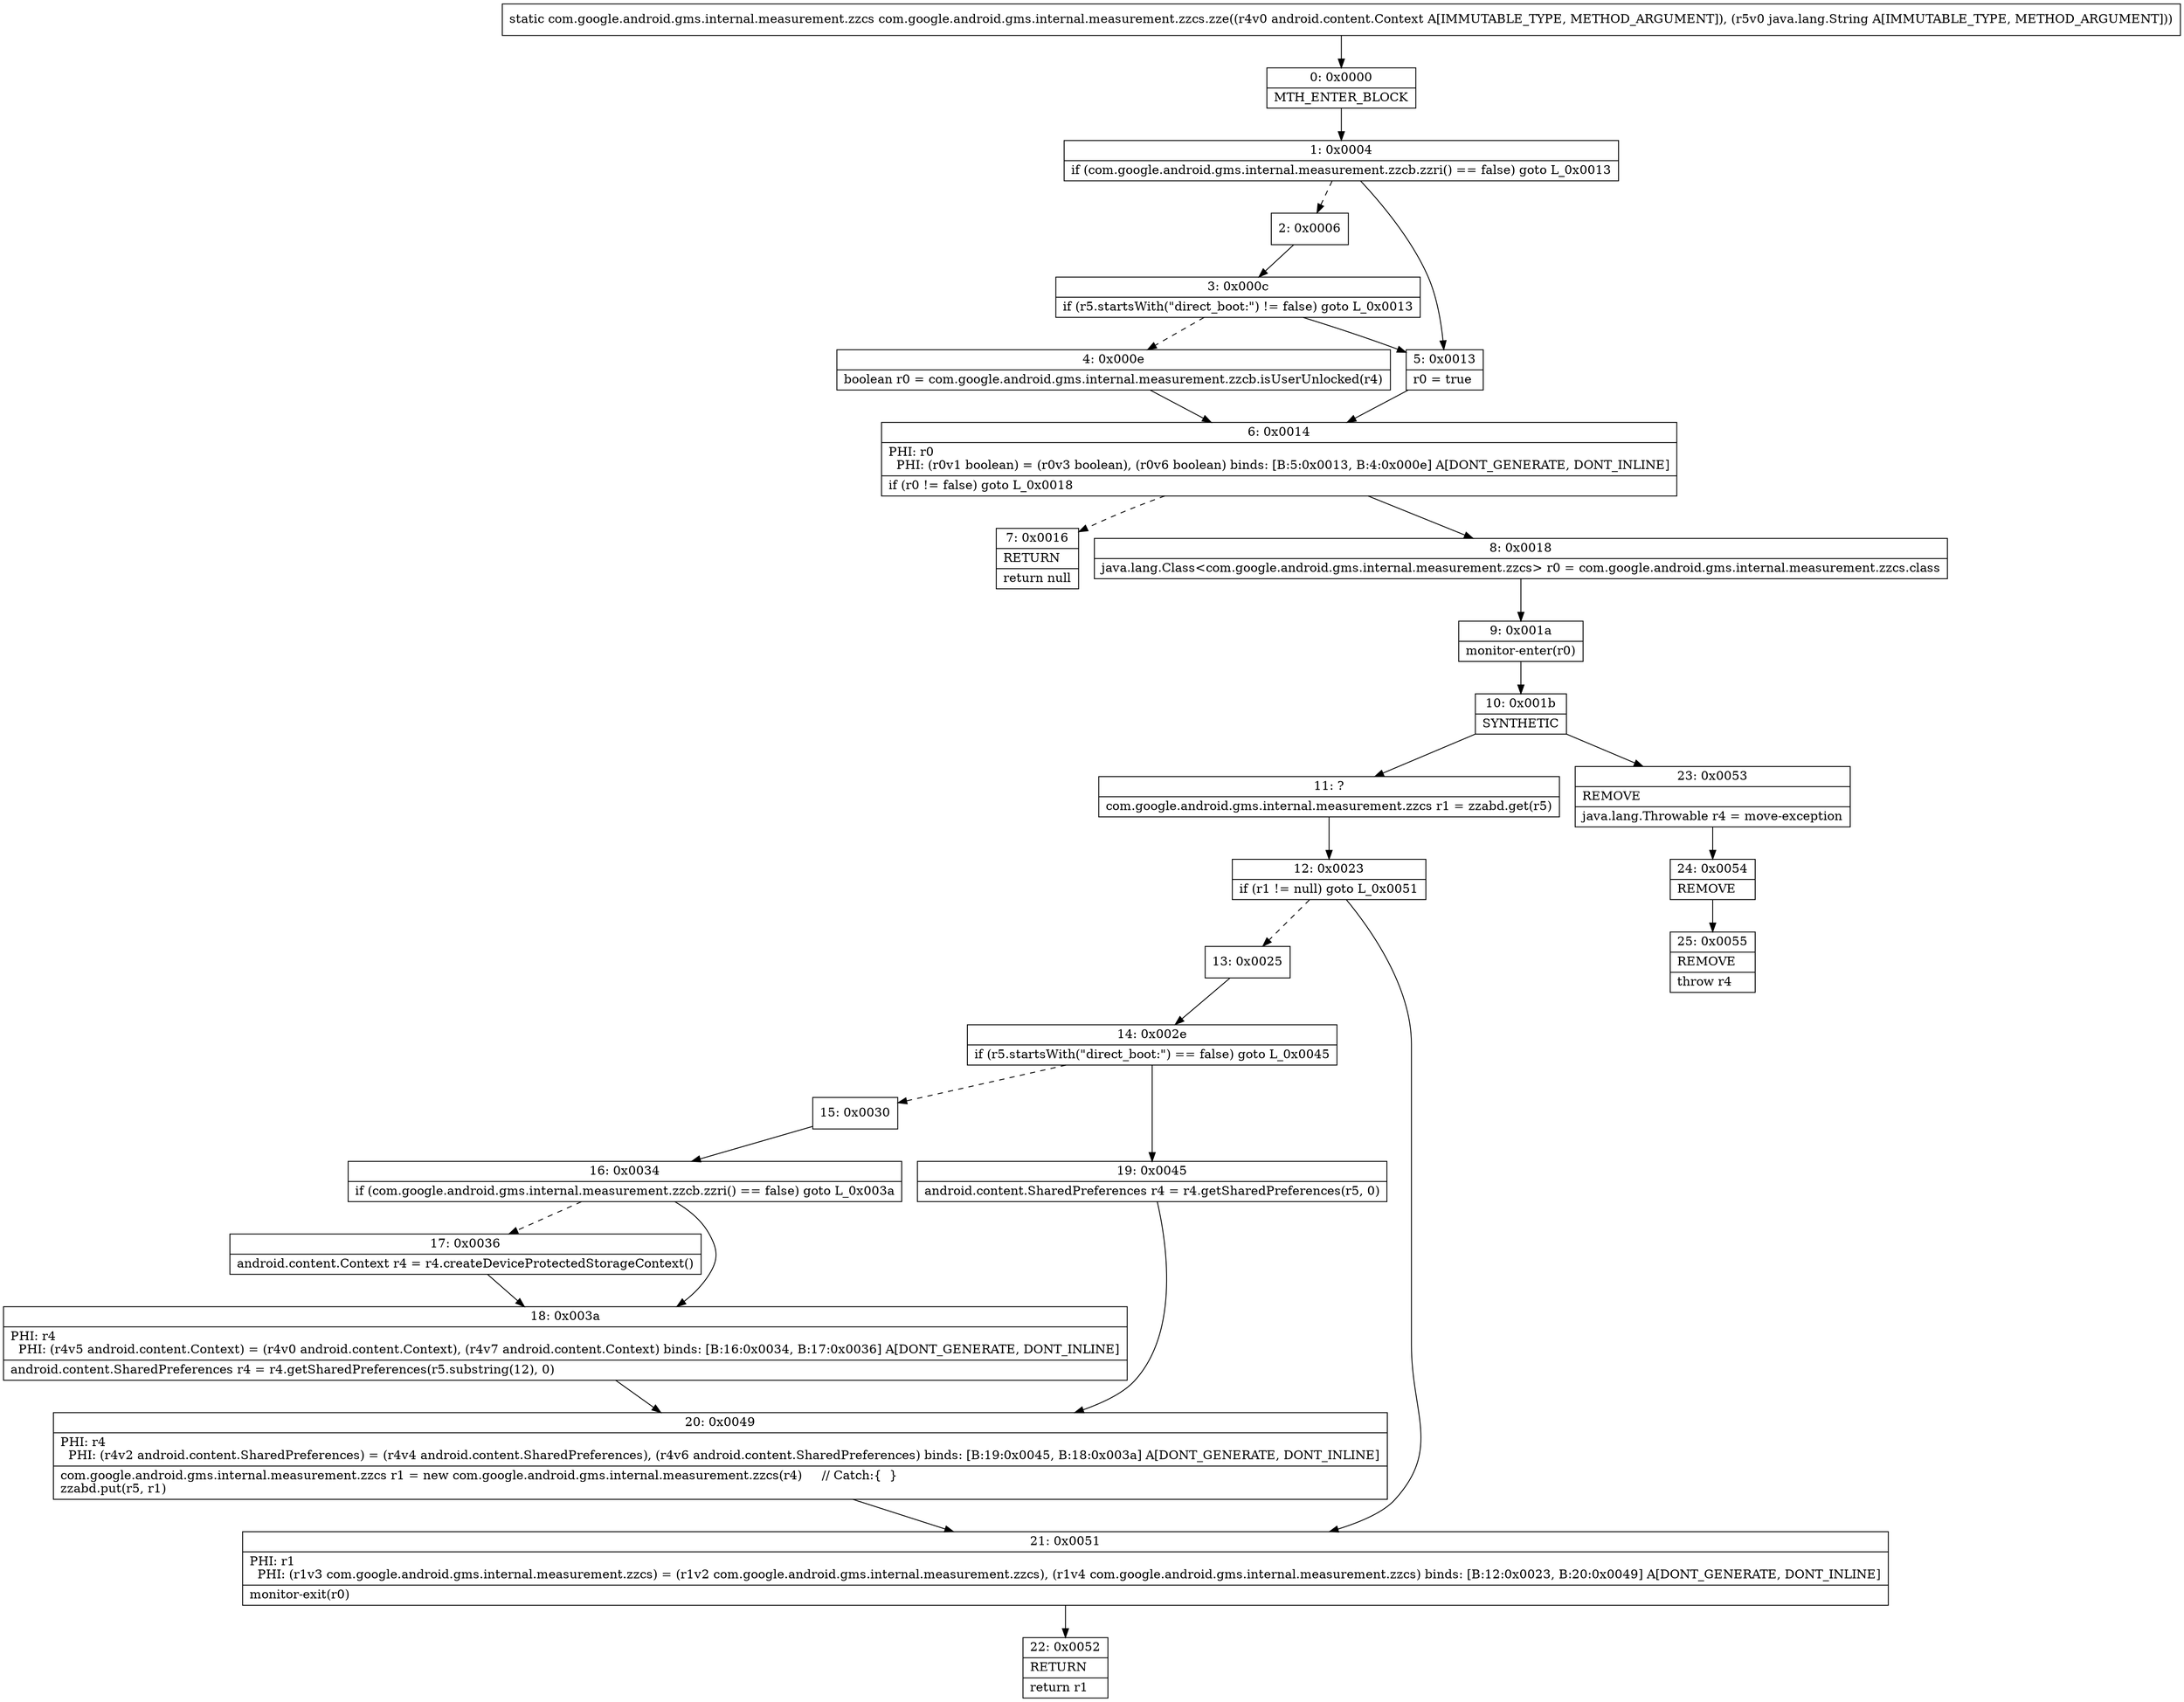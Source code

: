 digraph "CFG forcom.google.android.gms.internal.measurement.zzcs.zze(Landroid\/content\/Context;Ljava\/lang\/String;)Lcom\/google\/android\/gms\/internal\/measurement\/zzcs;" {
Node_0 [shape=record,label="{0\:\ 0x0000|MTH_ENTER_BLOCK\l}"];
Node_1 [shape=record,label="{1\:\ 0x0004|if (com.google.android.gms.internal.measurement.zzcb.zzri() == false) goto L_0x0013\l}"];
Node_2 [shape=record,label="{2\:\ 0x0006}"];
Node_3 [shape=record,label="{3\:\ 0x000c|if (r5.startsWith(\"direct_boot:\") != false) goto L_0x0013\l}"];
Node_4 [shape=record,label="{4\:\ 0x000e|boolean r0 = com.google.android.gms.internal.measurement.zzcb.isUserUnlocked(r4)\l}"];
Node_5 [shape=record,label="{5\:\ 0x0013|r0 = true\l}"];
Node_6 [shape=record,label="{6\:\ 0x0014|PHI: r0 \l  PHI: (r0v1 boolean) = (r0v3 boolean), (r0v6 boolean) binds: [B:5:0x0013, B:4:0x000e] A[DONT_GENERATE, DONT_INLINE]\l|if (r0 != false) goto L_0x0018\l}"];
Node_7 [shape=record,label="{7\:\ 0x0016|RETURN\l|return null\l}"];
Node_8 [shape=record,label="{8\:\ 0x0018|java.lang.Class\<com.google.android.gms.internal.measurement.zzcs\> r0 = com.google.android.gms.internal.measurement.zzcs.class\l}"];
Node_9 [shape=record,label="{9\:\ 0x001a|monitor\-enter(r0)\l}"];
Node_10 [shape=record,label="{10\:\ 0x001b|SYNTHETIC\l}"];
Node_11 [shape=record,label="{11\:\ ?|com.google.android.gms.internal.measurement.zzcs r1 = zzabd.get(r5)\l}"];
Node_12 [shape=record,label="{12\:\ 0x0023|if (r1 != null) goto L_0x0051\l}"];
Node_13 [shape=record,label="{13\:\ 0x0025}"];
Node_14 [shape=record,label="{14\:\ 0x002e|if (r5.startsWith(\"direct_boot:\") == false) goto L_0x0045\l}"];
Node_15 [shape=record,label="{15\:\ 0x0030}"];
Node_16 [shape=record,label="{16\:\ 0x0034|if (com.google.android.gms.internal.measurement.zzcb.zzri() == false) goto L_0x003a\l}"];
Node_17 [shape=record,label="{17\:\ 0x0036|android.content.Context r4 = r4.createDeviceProtectedStorageContext()\l}"];
Node_18 [shape=record,label="{18\:\ 0x003a|PHI: r4 \l  PHI: (r4v5 android.content.Context) = (r4v0 android.content.Context), (r4v7 android.content.Context) binds: [B:16:0x0034, B:17:0x0036] A[DONT_GENERATE, DONT_INLINE]\l|android.content.SharedPreferences r4 = r4.getSharedPreferences(r5.substring(12), 0)\l}"];
Node_19 [shape=record,label="{19\:\ 0x0045|android.content.SharedPreferences r4 = r4.getSharedPreferences(r5, 0)\l}"];
Node_20 [shape=record,label="{20\:\ 0x0049|PHI: r4 \l  PHI: (r4v2 android.content.SharedPreferences) = (r4v4 android.content.SharedPreferences), (r4v6 android.content.SharedPreferences) binds: [B:19:0x0045, B:18:0x003a] A[DONT_GENERATE, DONT_INLINE]\l|com.google.android.gms.internal.measurement.zzcs r1 = new com.google.android.gms.internal.measurement.zzcs(r4)     \/\/ Catch:\{  \}\lzzabd.put(r5, r1)\l}"];
Node_21 [shape=record,label="{21\:\ 0x0051|PHI: r1 \l  PHI: (r1v3 com.google.android.gms.internal.measurement.zzcs) = (r1v2 com.google.android.gms.internal.measurement.zzcs), (r1v4 com.google.android.gms.internal.measurement.zzcs) binds: [B:12:0x0023, B:20:0x0049] A[DONT_GENERATE, DONT_INLINE]\l|monitor\-exit(r0)\l}"];
Node_22 [shape=record,label="{22\:\ 0x0052|RETURN\l|return r1\l}"];
Node_23 [shape=record,label="{23\:\ 0x0053|REMOVE\l|java.lang.Throwable r4 = move\-exception\l}"];
Node_24 [shape=record,label="{24\:\ 0x0054|REMOVE\l}"];
Node_25 [shape=record,label="{25\:\ 0x0055|REMOVE\l|throw r4\l}"];
MethodNode[shape=record,label="{static com.google.android.gms.internal.measurement.zzcs com.google.android.gms.internal.measurement.zzcs.zze((r4v0 android.content.Context A[IMMUTABLE_TYPE, METHOD_ARGUMENT]), (r5v0 java.lang.String A[IMMUTABLE_TYPE, METHOD_ARGUMENT])) }"];
MethodNode -> Node_0;
Node_0 -> Node_1;
Node_1 -> Node_2[style=dashed];
Node_1 -> Node_5;
Node_2 -> Node_3;
Node_3 -> Node_4[style=dashed];
Node_3 -> Node_5;
Node_4 -> Node_6;
Node_5 -> Node_6;
Node_6 -> Node_7[style=dashed];
Node_6 -> Node_8;
Node_8 -> Node_9;
Node_9 -> Node_10;
Node_10 -> Node_11;
Node_10 -> Node_23;
Node_11 -> Node_12;
Node_12 -> Node_13[style=dashed];
Node_12 -> Node_21;
Node_13 -> Node_14;
Node_14 -> Node_15[style=dashed];
Node_14 -> Node_19;
Node_15 -> Node_16;
Node_16 -> Node_17[style=dashed];
Node_16 -> Node_18;
Node_17 -> Node_18;
Node_18 -> Node_20;
Node_19 -> Node_20;
Node_20 -> Node_21;
Node_21 -> Node_22;
Node_23 -> Node_24;
Node_24 -> Node_25;
}

